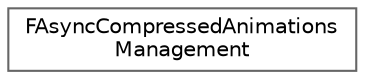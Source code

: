 digraph "Graphical Class Hierarchy"
{
 // INTERACTIVE_SVG=YES
 // LATEX_PDF_SIZE
  bgcolor="transparent";
  edge [fontname=Helvetica,fontsize=10,labelfontname=Helvetica,labelfontsize=10];
  node [fontname=Helvetica,fontsize=10,shape=box,height=0.2,width=0.4];
  rankdir="LR";
  Node0 [id="Node000000",label="FAsyncCompressedAnimations\lManagement",height=0.2,width=0.4,color="grey40", fillcolor="white", style="filled",URL="$d4/d0f/classFAsyncCompressedAnimationsManagement.html",tooltip=" "];
}
